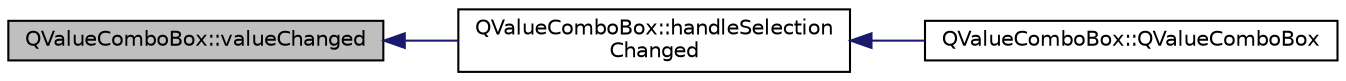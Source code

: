 digraph "QValueComboBox::valueChanged"
{
  edge [fontname="Helvetica",fontsize="10",labelfontname="Helvetica",labelfontsize="10"];
  node [fontname="Helvetica",fontsize="10",shape=record];
  rankdir="LR";
  Node16 [label="QValueComboBox::valueChanged",height=0.2,width=0.4,color="black", fillcolor="grey75", style="filled", fontcolor="black"];
  Node16 -> Node17 [dir="back",color="midnightblue",fontsize="10",style="solid",fontname="Helvetica"];
  Node17 [label="QValueComboBox::handleSelection\lChanged",height=0.2,width=0.4,color="black", fillcolor="white", style="filled",URL="$class_q_value_combo_box.html#a41a7c206d3bcfba29cfb78bf86e79a64"];
  Node17 -> Node18 [dir="back",color="midnightblue",fontsize="10",style="solid",fontname="Helvetica"];
  Node18 [label="QValueComboBox::QValueComboBox",height=0.2,width=0.4,color="black", fillcolor="white", style="filled",URL="$class_q_value_combo_box.html#a7b0b30b9a341440940825a1655dc36dc"];
}
